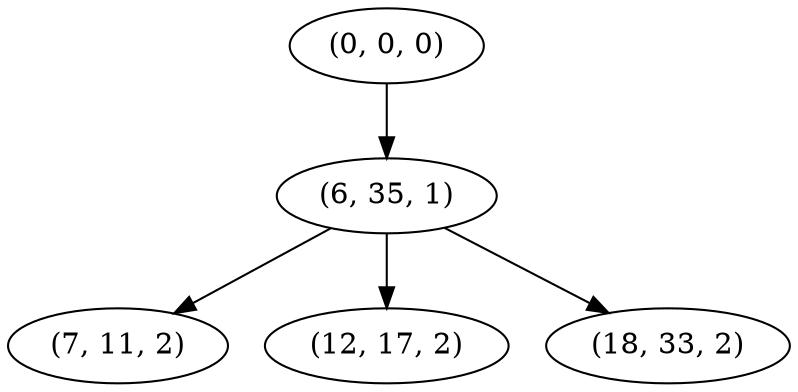 digraph tree {
    "(0, 0, 0)";
    "(6, 35, 1)";
    "(7, 11, 2)";
    "(12, 17, 2)";
    "(18, 33, 2)";
    "(0, 0, 0)" -> "(6, 35, 1)";
    "(6, 35, 1)" -> "(7, 11, 2)";
    "(6, 35, 1)" -> "(12, 17, 2)";
    "(6, 35, 1)" -> "(18, 33, 2)";
}
